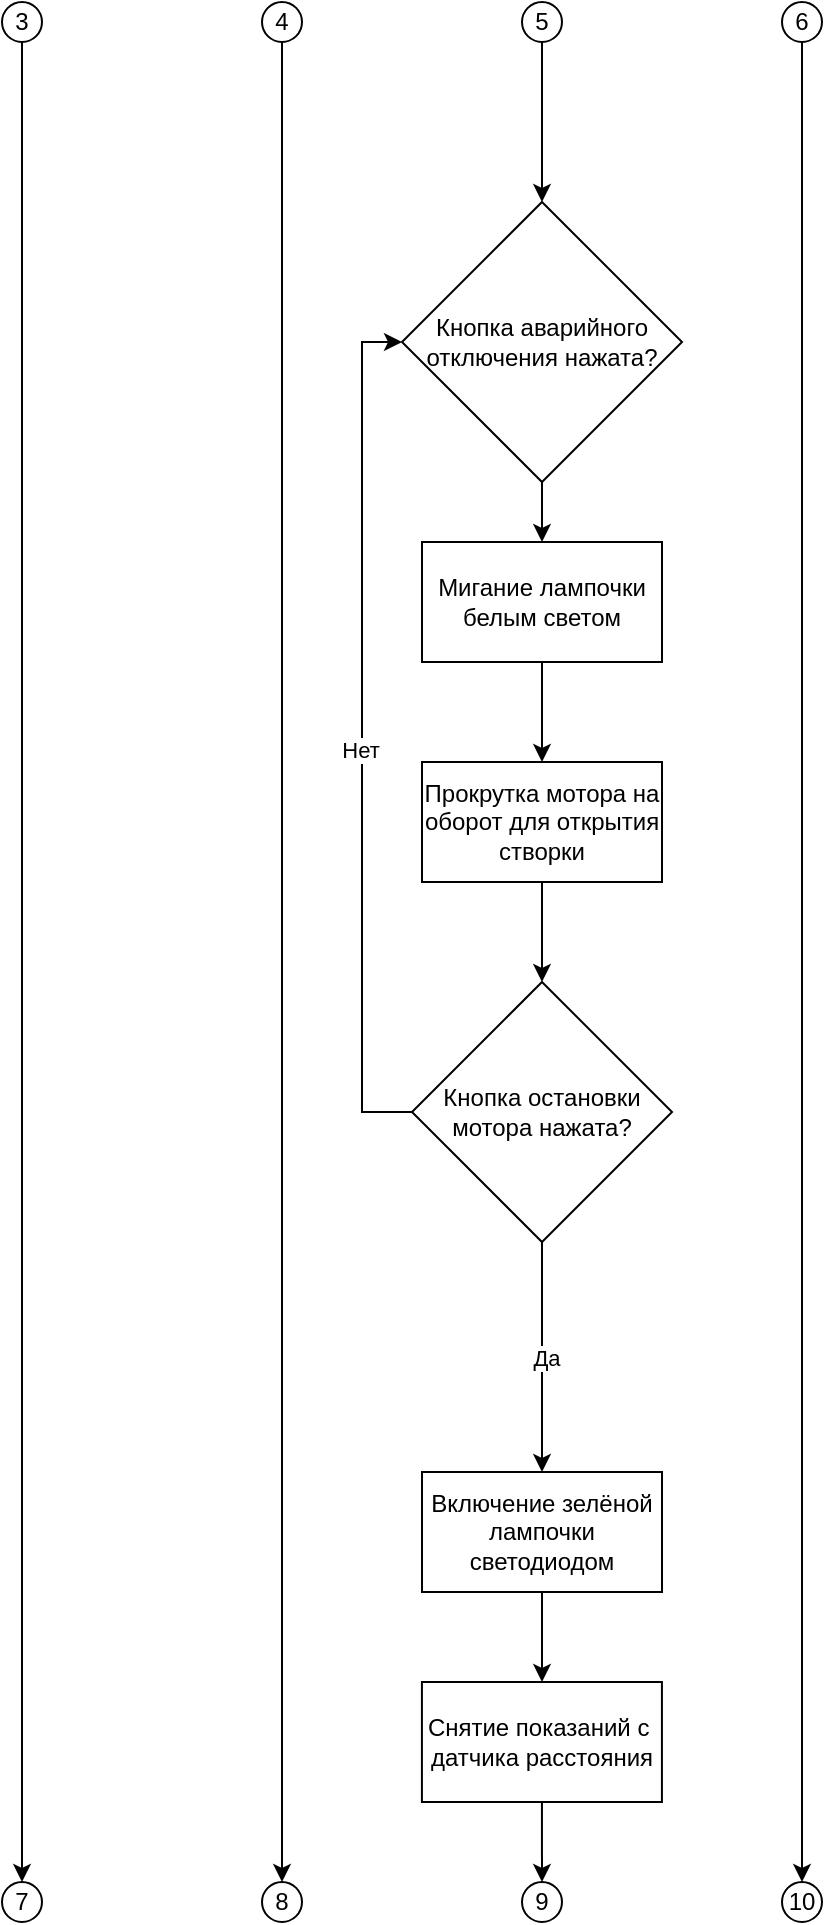 <mxfile version="26.0.11">
  <diagram name="Страница — 1" id="VTpUu14SS6Ktj-Iox-bN">
    <mxGraphModel dx="1386" dy="-386" grid="1" gridSize="10" guides="1" tooltips="1" connect="1" arrows="1" fold="1" page="1" pageScale="1" pageWidth="827" pageHeight="1169" math="0" shadow="0">
      <root>
        <mxCell id="0" />
        <mxCell id="1" parent="0" />
        <mxCell id="l0zKXB5L41SE3s98rAse-1" value="" style="edgeStyle=orthogonalEdgeStyle;rounded=0;orthogonalLoop=1;jettySize=auto;html=1;" parent="1" source="l0zKXB5L41SE3s98rAse-2" target="l0zKXB5L41SE3s98rAse-13" edge="1">
          <mxGeometry relative="1" as="geometry" />
        </mxCell>
        <mxCell id="l0zKXB5L41SE3s98rAse-2" value="Кнопка аварийного отключения нажата?" style="rhombus;whiteSpace=wrap;html=1;" parent="1" vertex="1">
          <mxGeometry x="360" y="1320" width="140" height="140" as="geometry" />
        </mxCell>
        <mxCell id="l0zKXB5L41SE3s98rAse-3" value="" style="edgeStyle=orthogonalEdgeStyle;rounded=0;orthogonalLoop=1;jettySize=auto;html=1;" parent="1" source="l0zKXB5L41SE3s98rAse-4" target="l0zKXB5L41SE3s98rAse-9" edge="1">
          <mxGeometry relative="1" as="geometry" />
        </mxCell>
        <mxCell id="l0zKXB5L41SE3s98rAse-4" value="Прокрутка мотора на оборот для открытия створки" style="whiteSpace=wrap;html=1;" parent="1" vertex="1">
          <mxGeometry x="370" y="1600" width="120" height="60" as="geometry" />
        </mxCell>
        <mxCell id="l0zKXB5L41SE3s98rAse-5" style="edgeStyle=orthogonalEdgeStyle;rounded=0;orthogonalLoop=1;jettySize=auto;html=1;entryX=0;entryY=0.5;entryDx=0;entryDy=0;" parent="1" source="l0zKXB5L41SE3s98rAse-9" target="l0zKXB5L41SE3s98rAse-2" edge="1">
          <mxGeometry relative="1" as="geometry">
            <mxPoint x="280" y="1470" as="targetPoint" />
            <Array as="points">
              <mxPoint x="340" y="1775" />
              <mxPoint x="340" y="1390" />
            </Array>
          </mxGeometry>
        </mxCell>
        <mxCell id="l0zKXB5L41SE3s98rAse-6" value="Нет" style="edgeLabel;html=1;align=center;verticalAlign=middle;resizable=0;points=[];" parent="l0zKXB5L41SE3s98rAse-5" vertex="1" connectable="0">
          <mxGeometry x="-0.041" y="1" relative="1" as="geometry">
            <mxPoint as="offset" />
          </mxGeometry>
        </mxCell>
        <mxCell id="l0zKXB5L41SE3s98rAse-7" value="" style="edgeStyle=orthogonalEdgeStyle;rounded=0;orthogonalLoop=1;jettySize=auto;html=1;" parent="1" source="l0zKXB5L41SE3s98rAse-9" target="l0zKXB5L41SE3s98rAse-11" edge="1">
          <mxGeometry relative="1" as="geometry" />
        </mxCell>
        <mxCell id="l0zKXB5L41SE3s98rAse-8" value="Да" style="edgeLabel;html=1;align=center;verticalAlign=middle;resizable=0;points=[];" parent="l0zKXB5L41SE3s98rAse-7" vertex="1" connectable="0">
          <mxGeometry x="0.011" y="2" relative="1" as="geometry">
            <mxPoint as="offset" />
          </mxGeometry>
        </mxCell>
        <mxCell id="l0zKXB5L41SE3s98rAse-9" value="Кнопка остановки мотора нажата?" style="rhombus;whiteSpace=wrap;html=1;" parent="1" vertex="1">
          <mxGeometry x="365" y="1710" width="130" height="130" as="geometry" />
        </mxCell>
        <mxCell id="l0zKXB5L41SE3s98rAse-10" value="" style="edgeStyle=orthogonalEdgeStyle;rounded=0;orthogonalLoop=1;jettySize=auto;html=1;" parent="1" source="l0zKXB5L41SE3s98rAse-11" target="l0zKXB5L41SE3s98rAse-14" edge="1">
          <mxGeometry relative="1" as="geometry" />
        </mxCell>
        <mxCell id="l0zKXB5L41SE3s98rAse-11" value="Включение зелёной лампочки светодиодом" style="whiteSpace=wrap;html=1;" parent="1" vertex="1">
          <mxGeometry x="370" y="1955" width="120" height="60" as="geometry" />
        </mxCell>
        <mxCell id="l0zKXB5L41SE3s98rAse-12" value="" style="edgeStyle=orthogonalEdgeStyle;rounded=0;orthogonalLoop=1;jettySize=auto;html=1;" parent="1" source="l0zKXB5L41SE3s98rAse-13" target="l0zKXB5L41SE3s98rAse-4" edge="1">
          <mxGeometry relative="1" as="geometry" />
        </mxCell>
        <mxCell id="l0zKXB5L41SE3s98rAse-13" value="Мигание лампочки белым светом" style="rounded=0;whiteSpace=wrap;html=1;" parent="1" vertex="1">
          <mxGeometry x="370" y="1490" width="120" height="60" as="geometry" />
        </mxCell>
        <mxCell id="l0zKXB5L41SE3s98rAse-14" value="Снятие показаний с&amp;nbsp; датчика расстояния" style="rounded=0;whiteSpace=wrap;html=1;" parent="1" vertex="1">
          <mxGeometry x="369.96" y="2060" width="120" height="60" as="geometry" />
        </mxCell>
        <mxCell id="l0zKXB5L41SE3s98rAse-15" value="" style="endArrow=classic;html=1;rounded=0;" parent="1" edge="1">
          <mxGeometry width="50" height="50" relative="1" as="geometry">
            <mxPoint x="430" y="1240" as="sourcePoint" />
            <mxPoint x="430" y="1320" as="targetPoint" />
          </mxGeometry>
        </mxCell>
        <mxCell id="l0zKXB5L41SE3s98rAse-17" value="" style="endArrow=classic;html=1;rounded=0;exitX=0.5;exitY=1;exitDx=0;exitDy=0;" parent="1" source="l0zKXB5L41SE3s98rAse-14" edge="1">
          <mxGeometry width="50" height="50" relative="1" as="geometry">
            <mxPoint x="350" y="2190" as="sourcePoint" />
            <mxPoint x="430" y="2160" as="targetPoint" />
          </mxGeometry>
        </mxCell>
        <mxCell id="l0zKXB5L41SE3s98rAse-18" value="9" style="ellipse;whiteSpace=wrap;html=1;aspect=fixed;" parent="1" vertex="1">
          <mxGeometry x="420" y="2160" width="20" height="20" as="geometry" />
        </mxCell>
        <mxCell id="l0zKXB5L41SE3s98rAse-19" value="5" style="ellipse;whiteSpace=wrap;html=1;aspect=fixed;" parent="1" vertex="1">
          <mxGeometry x="420" y="1220" width="20" height="20" as="geometry" />
        </mxCell>
        <mxCell id="l0zKXB5L41SE3s98rAse-28" style="edgeStyle=orthogonalEdgeStyle;rounded=0;orthogonalLoop=1;jettySize=auto;html=1;entryX=0.5;entryY=0;entryDx=0;entryDy=0;" parent="1" source="l0zKXB5L41SE3s98rAse-20" target="l0zKXB5L41SE3s98rAse-26" edge="1">
          <mxGeometry relative="1" as="geometry" />
        </mxCell>
        <mxCell id="l0zKXB5L41SE3s98rAse-20" value="3" style="ellipse;whiteSpace=wrap;html=1;aspect=fixed;" parent="1" vertex="1">
          <mxGeometry x="160" y="1220" width="20" height="20" as="geometry" />
        </mxCell>
        <mxCell id="l0zKXB5L41SE3s98rAse-29" style="edgeStyle=orthogonalEdgeStyle;rounded=0;orthogonalLoop=1;jettySize=auto;html=1;exitX=0.5;exitY=1;exitDx=0;exitDy=0;entryX=0.5;entryY=0;entryDx=0;entryDy=0;" parent="1" source="l0zKXB5L41SE3s98rAse-21" target="l0zKXB5L41SE3s98rAse-25" edge="1">
          <mxGeometry relative="1" as="geometry" />
        </mxCell>
        <mxCell id="l0zKXB5L41SE3s98rAse-21" value="4" style="ellipse;whiteSpace=wrap;html=1;aspect=fixed;" parent="1" vertex="1">
          <mxGeometry x="290" y="1220" width="20" height="20" as="geometry" />
        </mxCell>
        <mxCell id="l0zKXB5L41SE3s98rAse-30" style="edgeStyle=orthogonalEdgeStyle;rounded=0;orthogonalLoop=1;jettySize=auto;html=1;exitX=0.5;exitY=1;exitDx=0;exitDy=0;entryX=0.5;entryY=0;entryDx=0;entryDy=0;" parent="1" source="l0zKXB5L41SE3s98rAse-22" target="l0zKXB5L41SE3s98rAse-24" edge="1">
          <mxGeometry relative="1" as="geometry" />
        </mxCell>
        <mxCell id="l0zKXB5L41SE3s98rAse-22" value="6" style="ellipse;whiteSpace=wrap;html=1;aspect=fixed;" parent="1" vertex="1">
          <mxGeometry x="550" y="1220" width="20" height="20" as="geometry" />
        </mxCell>
        <mxCell id="l0zKXB5L41SE3s98rAse-24" value="10" style="ellipse;whiteSpace=wrap;html=1;aspect=fixed;" parent="1" vertex="1">
          <mxGeometry x="550" y="2160" width="20" height="20" as="geometry" />
        </mxCell>
        <mxCell id="l0zKXB5L41SE3s98rAse-25" value="8" style="ellipse;whiteSpace=wrap;html=1;aspect=fixed;" parent="1" vertex="1">
          <mxGeometry x="290" y="2160" width="20" height="20" as="geometry" />
        </mxCell>
        <mxCell id="l0zKXB5L41SE3s98rAse-26" value="7" style="ellipse;whiteSpace=wrap;html=1;aspect=fixed;" parent="1" vertex="1">
          <mxGeometry x="160" y="2160" width="20" height="20" as="geometry" />
        </mxCell>
      </root>
    </mxGraphModel>
  </diagram>
</mxfile>
